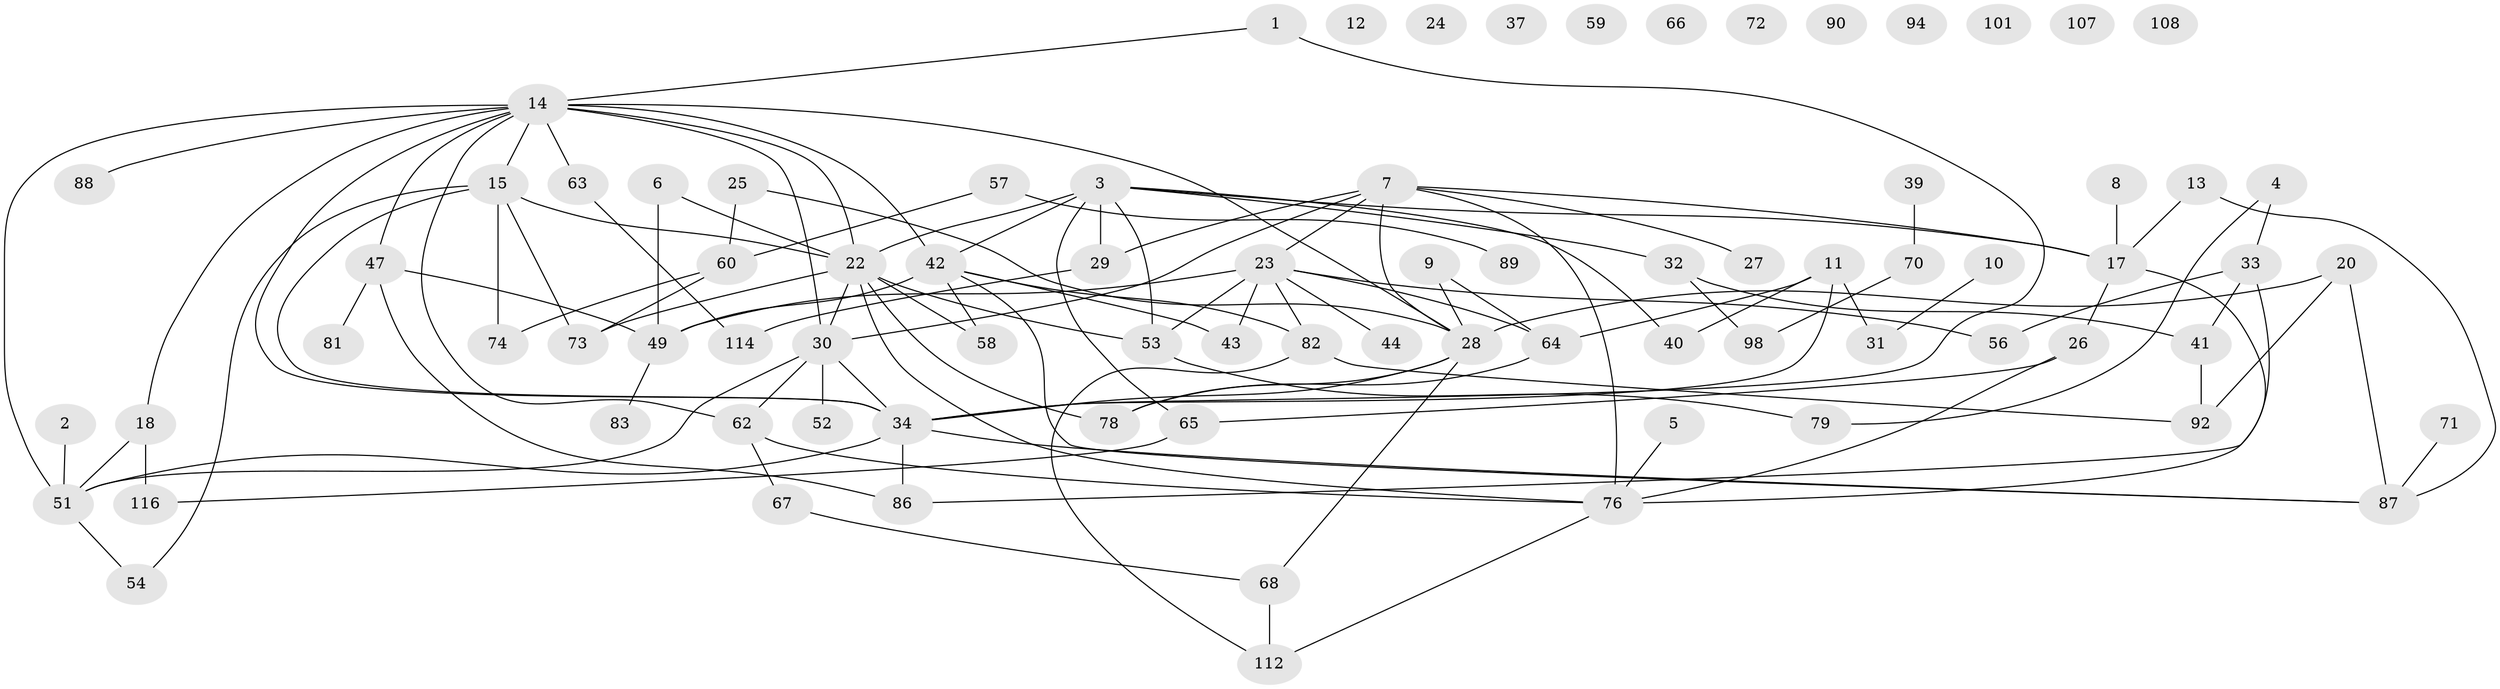 // original degree distribution, {2: 0.22413793103448276, 1: 0.16379310344827586, 3: 0.19827586206896552, 5: 0.11206896551724138, 4: 0.15517241379310345, 0: 0.09482758620689655, 8: 0.008620689655172414, 6: 0.034482758620689655, 7: 0.008620689655172414}
// Generated by graph-tools (version 1.1) at 2025/16/03/04/25 18:16:40]
// undirected, 81 vertices, 119 edges
graph export_dot {
graph [start="1"]
  node [color=gray90,style=filled];
  1;
  2;
  3 [super="+105+103"];
  4 [super="+16"];
  5;
  6;
  7 [super="+35+48"];
  8;
  9;
  10;
  11;
  12;
  13;
  14 [super="+19+21+113"];
  15 [super="+45"];
  17 [super="+46"];
  18;
  20;
  22 [super="+36"];
  23 [super="+38"];
  24;
  25;
  26 [super="+95"];
  27;
  28 [super="+91"];
  29;
  30 [super="+69"];
  31;
  32;
  33;
  34 [super="+61"];
  37;
  39;
  40;
  41;
  42 [super="+97+96"];
  43;
  44;
  47;
  49;
  51;
  52;
  53;
  54;
  56;
  57;
  58;
  59;
  60 [super="+77"];
  62;
  63;
  64;
  65;
  66;
  67 [super="+75"];
  68;
  70;
  71;
  72;
  73;
  74;
  76 [super="+85"];
  78 [super="+84"];
  79;
  81;
  82;
  83;
  86 [super="+104+111"];
  87;
  88;
  89;
  90;
  92;
  94;
  98;
  101;
  107;
  108;
  112;
  114;
  116;
  1 -- 34;
  1 -- 14;
  2 -- 51;
  3 -- 53;
  3 -- 65 [weight=2];
  3 -- 29;
  3 -- 32;
  3 -- 40;
  3 -- 22;
  3 -- 42;
  3 -- 17;
  4 -- 33;
  4 -- 79;
  5 -- 76;
  6 -- 22;
  6 -- 49;
  7 -- 29;
  7 -- 76;
  7 -- 23;
  7 -- 30;
  7 -- 27;
  7 -- 28;
  7 -- 17;
  8 -- 17;
  9 -- 64;
  9 -- 28;
  10 -- 31;
  11 -- 31;
  11 -- 34;
  11 -- 40;
  11 -- 64;
  13 -- 87;
  13 -- 17;
  14 -- 18;
  14 -- 34;
  14 -- 62;
  14 -- 22 [weight=2];
  14 -- 42;
  14 -- 15;
  14 -- 47;
  14 -- 88;
  14 -- 28;
  14 -- 63;
  14 -- 51;
  14 -- 30;
  15 -- 74;
  15 -- 54;
  15 -- 73;
  15 -- 22;
  15 -- 34;
  17 -- 26 [weight=2];
  17 -- 76;
  18 -- 51;
  18 -- 116;
  20 -- 28;
  20 -- 87;
  20 -- 92;
  22 -- 73;
  22 -- 30;
  22 -- 78;
  22 -- 53;
  22 -- 58;
  22 -- 76;
  23 -- 43;
  23 -- 44;
  23 -- 49;
  23 -- 64;
  23 -- 82;
  23 -- 53;
  23 -- 56;
  25 -- 60;
  25 -- 28;
  26 -- 65;
  26 -- 76;
  28 -- 68;
  28 -- 78;
  28 -- 34 [weight=2];
  29 -- 114;
  30 -- 51;
  30 -- 62;
  30 -- 52;
  30 -- 34;
  32 -- 41;
  32 -- 98;
  33 -- 41;
  33 -- 56;
  33 -- 86;
  34 -- 87;
  34 -- 51;
  34 -- 86;
  39 -- 70;
  41 -- 92;
  42 -- 43;
  42 -- 87;
  42 -- 82;
  42 -- 49;
  42 -- 58;
  47 -- 49;
  47 -- 81;
  47 -- 86;
  49 -- 83;
  51 -- 54;
  53 -- 79;
  57 -- 89;
  57 -- 60;
  60 -- 73;
  60 -- 74;
  62 -- 67;
  62 -- 76;
  63 -- 114;
  64 -- 78;
  65 -- 116;
  67 -- 68;
  68 -- 112;
  70 -- 98;
  71 -- 87;
  76 -- 112;
  82 -- 92;
  82 -- 112;
}
